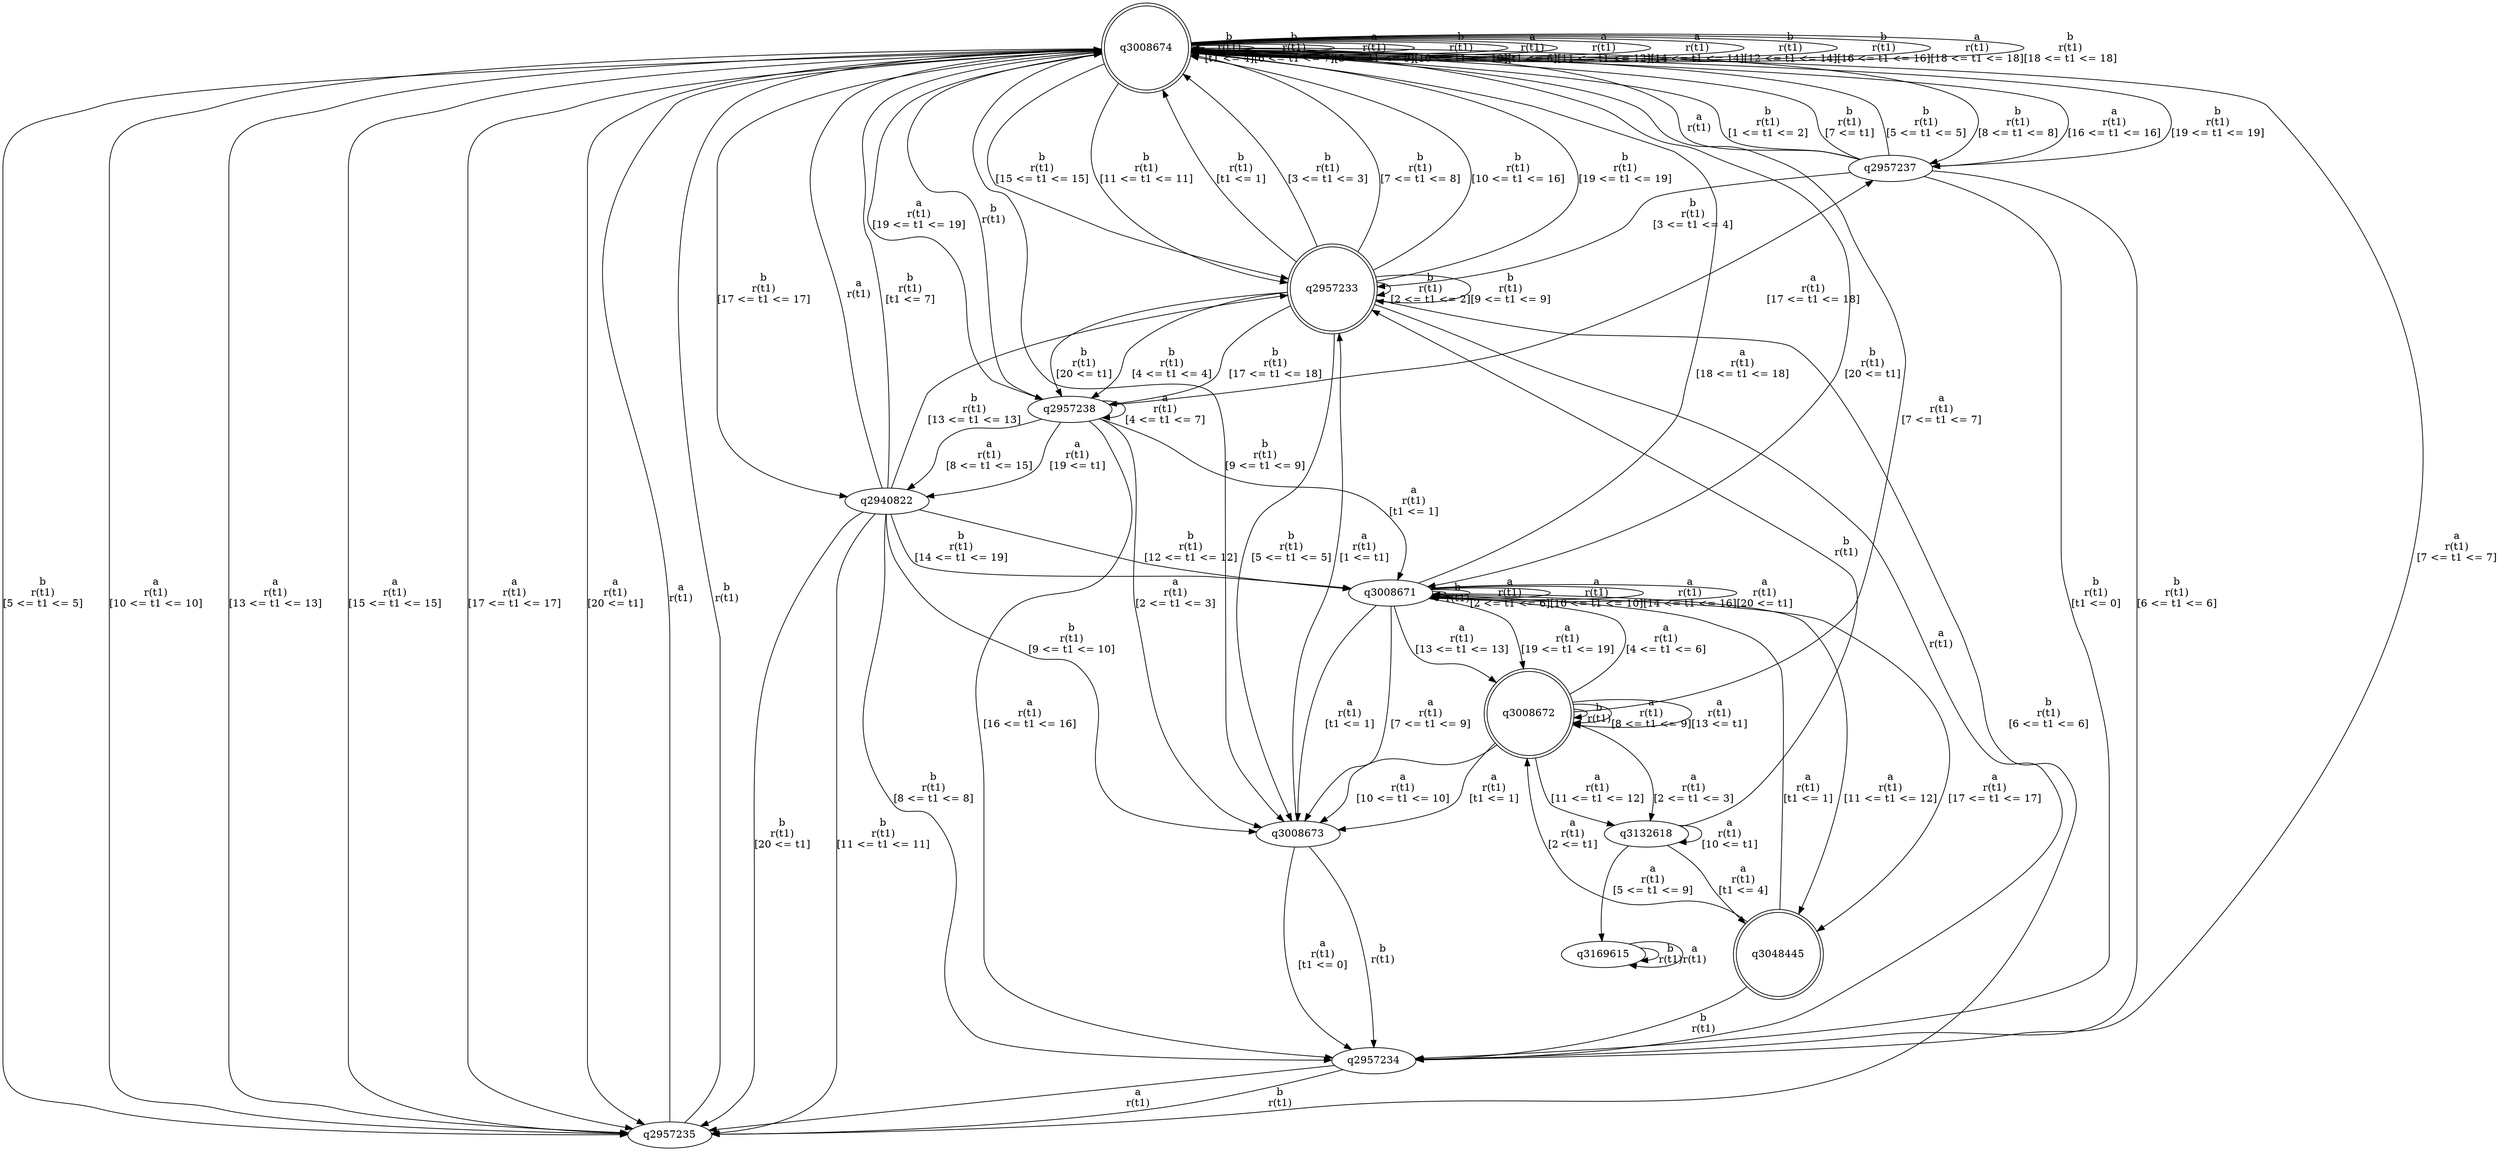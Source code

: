 digraph "tests_1/test74/solution101/solution_verwer" {
	q3008674[label=q3008674 shape=doublecircle]
	q2957235[label=q2957235]
	q2957234[label=q2957234]
	q2957237[label=q2957237]
	q2957233[label=q2957233 shape=doublecircle]
	q2957238[label=q2957238]
	q3008671[label=q3008671]
	q3008673[label=q3008673]
	q3048445[label=q3048445 shape=doublecircle]
	q3008672[label=q3008672 shape=doublecircle]
	q3132618[label=q3132618]
	q3169615[label=q3169615]
	q2940822[label=q2940822]
	q3008674 -> q3008674[label="b\nr(t1)\n[t1 <= 4]"]
	q3008674 -> q2957235[label="b\nr(t1)\n[5 <= t1 <= 5]"]
	q2957235 -> q3008674[label="a\nr(t1)\n"]
	q2957235 -> q3008674[label="b\nr(t1)\n"]
	q3008674 -> q2957234[label="a\nr(t1)\n[7 <= t1 <= 7]"]
	q2957234 -> q2957235[label="a\nr(t1)\n"]
	q2957234 -> q2957235[label="b\nr(t1)\n"]
	q3008674 -> q3008674[label="b\nr(t1)\n[6 <= t1 <= 7]"]
	q3008674 -> q2957237[label="b\nr(t1)\n[8 <= t1 <= 8]"]
	q2957237 -> q3008674[label="a\nr(t1)\n"]
	q2957237 -> q2957234[label="b\nr(t1)\n[t1 <= 0]"]
	q2957237 -> q3008674[label="b\nr(t1)\n[1 <= t1 <= 2]"]
	q2957237 -> q2957233[label="b\nr(t1)\n[3 <= t1 <= 4]"]
	q2957233 -> q2957234[label="a\nr(t1)\n"]
	q2957233 -> q3008674[label="b\nr(t1)\n[t1 <= 1]"]
	q2957233 -> q2957233[label="b\nr(t1)\n[2 <= t1 <= 2]"]
	q2957233 -> q3008674[label="b\nr(t1)\n[3 <= t1 <= 3]"]
	q2957233 -> q2957238[label="b\nr(t1)\n[4 <= t1 <= 4]"]
	q2957238 -> q3008674[label="b\nr(t1)\n"]
	q2957238 -> q3008671[label="a\nr(t1)\n[t1 <= 1]"]
	q3008671 -> q3008671[label="b\nr(t1)\n"]
	q3008671 -> q3008673[label="a\nr(t1)\n[t1 <= 1]"]
	q3008673 -> q2957234[label="b\nr(t1)\n"]
	q3008673 -> q2957234[label="a\nr(t1)\n[t1 <= 0]"]
	q3008673 -> q2957233[label="a\nr(t1)\n[1 <= t1]"]
	q3008671 -> q3008671[label="a\nr(t1)\n[2 <= t1 <= 6]"]
	q3008671 -> q3008673[label="a\nr(t1)\n[7 <= t1 <= 9]"]
	q3008671 -> q3008671[label="a\nr(t1)\n[10 <= t1 <= 10]"]
	q3008671 -> q3048445[label="a\nr(t1)\n[11 <= t1 <= 12]"]
	q3048445 -> q2957234[label="b\nr(t1)\n"]
	q3048445 -> q3008671[label="a\nr(t1)\n[t1 <= 1]"]
	q3048445 -> q3008672[label="a\nr(t1)\n[2 <= t1]"]
	q3008672 -> q3008672[label="b\nr(t1)\n"]
	q3008672 -> q3008673[label="a\nr(t1)\n[t1 <= 1]"]
	q3008672 -> q3132618[label="a\nr(t1)\n[2 <= t1 <= 3]"]
	q3132618 -> q2957233[label="b\nr(t1)\n"]
	q3132618 -> q3048445[label="a\nr(t1)\n[t1 <= 4]"]
	q3132618 -> q3132618[label="a\nr(t1)\n[10 <= t1]"]
	q3132618 -> q3169615[label="a\nr(t1)\n[5 <= t1 <= 9]"]
	q3169615 -> q3169615[label="b\nr(t1)\n"]
	q3169615 -> q3169615[label="a\nr(t1)\n"]
	q3008672 -> q3008671[label="a\nr(t1)\n[4 <= t1 <= 6]"]
	q3008672 -> q3008674[label="a\nr(t1)\n[7 <= t1 <= 7]"]
	q3008672 -> q3008672[label="a\nr(t1)\n[8 <= t1 <= 9]"]
	q3008672 -> q3008673[label="a\nr(t1)\n[10 <= t1 <= 10]"]
	q3008672 -> q3008672[label="a\nr(t1)\n[13 <= t1]"]
	q3008672 -> q3132618[label="a\nr(t1)\n[11 <= t1 <= 12]"]
	q3008671 -> q3008672[label="a\nr(t1)\n[13 <= t1 <= 13]"]
	q3008671 -> q3008671[label="a\nr(t1)\n[14 <= t1 <= 16]"]
	q3008671 -> q3048445[label="a\nr(t1)\n[17 <= t1 <= 17]"]
	q3008671 -> q3008674[label="a\nr(t1)\n[18 <= t1 <= 18]"]
	q3008671 -> q3008672[label="a\nr(t1)\n[19 <= t1 <= 19]"]
	q3008671 -> q3008671[label="a\nr(t1)\n[20 <= t1]"]
	q2957238 -> q3008673[label="a\nr(t1)\n[2 <= t1 <= 3]"]
	q2957238 -> q2957238[label="a\nr(t1)\n[4 <= t1 <= 7]"]
	q2957238 -> q2940822[label="a\nr(t1)\n[8 <= t1 <= 15]"]
	q2940822 -> q3008674[label="a\nr(t1)\n"]
	q2940822 -> q3008674[label="b\nr(t1)\n[t1 <= 7]"]
	q2940822 -> q2957234[label="b\nr(t1)\n[8 <= t1 <= 8]"]
	q2940822 -> q3008673[label="b\nr(t1)\n[9 <= t1 <= 10]"]
	q2940822 -> q2957235[label="b\nr(t1)\n[11 <= t1 <= 11]"]
	q2940822 -> q3008671[label="b\nr(t1)\n[12 <= t1 <= 12]"]
	q2940822 -> q2957235[label="b\nr(t1)\n[20 <= t1]"]
	q2940822 -> q2957233[label="b\nr(t1)\n[13 <= t1 <= 13]"]
	q2940822 -> q3008671[label="b\nr(t1)\n[14 <= t1 <= 19]"]
	q2957238 -> q2957234[label="a\nr(t1)\n[16 <= t1 <= 16]"]
	q2957238 -> q2940822[label="a\nr(t1)\n[19 <= t1]"]
	q2957238 -> q2957237[label="a\nr(t1)\n[17 <= t1 <= 18]"]
	q2957233 -> q3008673[label="b\nr(t1)\n[5 <= t1 <= 5]"]
	q2957233 -> q2957235[label="b\nr(t1)\n[6 <= t1 <= 6]"]
	q2957233 -> q3008674[label="b\nr(t1)\n[7 <= t1 <= 8]"]
	q2957233 -> q2957233[label="b\nr(t1)\n[9 <= t1 <= 9]"]
	q2957233 -> q3008674[label="b\nr(t1)\n[10 <= t1 <= 16]"]
	q2957233 -> q2957238[label="b\nr(t1)\n[17 <= t1 <= 18]"]
	q2957233 -> q3008674[label="b\nr(t1)\n[19 <= t1 <= 19]"]
	q2957233 -> q2957238[label="b\nr(t1)\n[20 <= t1]"]
	q2957237 -> q3008674[label="b\nr(t1)\n[7 <= t1]"]
	q2957237 -> q3008674[label="b\nr(t1)\n[5 <= t1 <= 5]"]
	q2957237 -> q2957234[label="b\nr(t1)\n[6 <= t1 <= 6]"]
	q3008674 -> q3008674[label="a\nr(t1)\n[8 <= t1 <= 9]"]
	q3008674 -> q3008673[label="b\nr(t1)\n[9 <= t1 <= 9]"]
	q3008674 -> q2957235[label="a\nr(t1)\n[10 <= t1 <= 10]"]
	q3008674 -> q3008674[label="b\nr(t1)\n[10 <= t1 <= 10]"]
	q3008674 -> q2957233[label="b\nr(t1)\n[11 <= t1 <= 11]"]
	q3008674 -> q3008674[label="a\nr(t1)\n[t1 <= 6]"]
	q3008674 -> q3008674[label="a\nr(t1)\n[11 <= t1 <= 12]"]
	q3008674 -> q2957235[label="a\nr(t1)\n[13 <= t1 <= 13]"]
	q3008674 -> q3008674[label="a\nr(t1)\n[14 <= t1 <= 14]"]
	q3008674 -> q3008674[label="b\nr(t1)\n[12 <= t1 <= 14]"]
	q3008674 -> q2957235[label="a\nr(t1)\n[15 <= t1 <= 15]"]
	q3008674 -> q2957233[label="b\nr(t1)\n[15 <= t1 <= 15]"]
	q3008674 -> q2957237[label="a\nr(t1)\n[16 <= t1 <= 16]"]
	q3008674 -> q3008674[label="b\nr(t1)\n[16 <= t1 <= 16]"]
	q3008674 -> q2957235[label="a\nr(t1)\n[17 <= t1 <= 17]"]
	q3008674 -> q2940822[label="b\nr(t1)\n[17 <= t1 <= 17]"]
	q3008674 -> q3008674[label="a\nr(t1)\n[18 <= t1 <= 18]"]
	q3008674 -> q3008674[label="b\nr(t1)\n[18 <= t1 <= 18]"]
	q3008674 -> q2957238[label="a\nr(t1)\n[19 <= t1 <= 19]"]
	q3008674 -> q2957235[label="a\nr(t1)\n[20 <= t1]"]
	q3008674 -> q2957237[label="b\nr(t1)\n[19 <= t1 <= 19]"]
	q3008674 -> q3008671[label="b\nr(t1)\n[20 <= t1]"]
}
